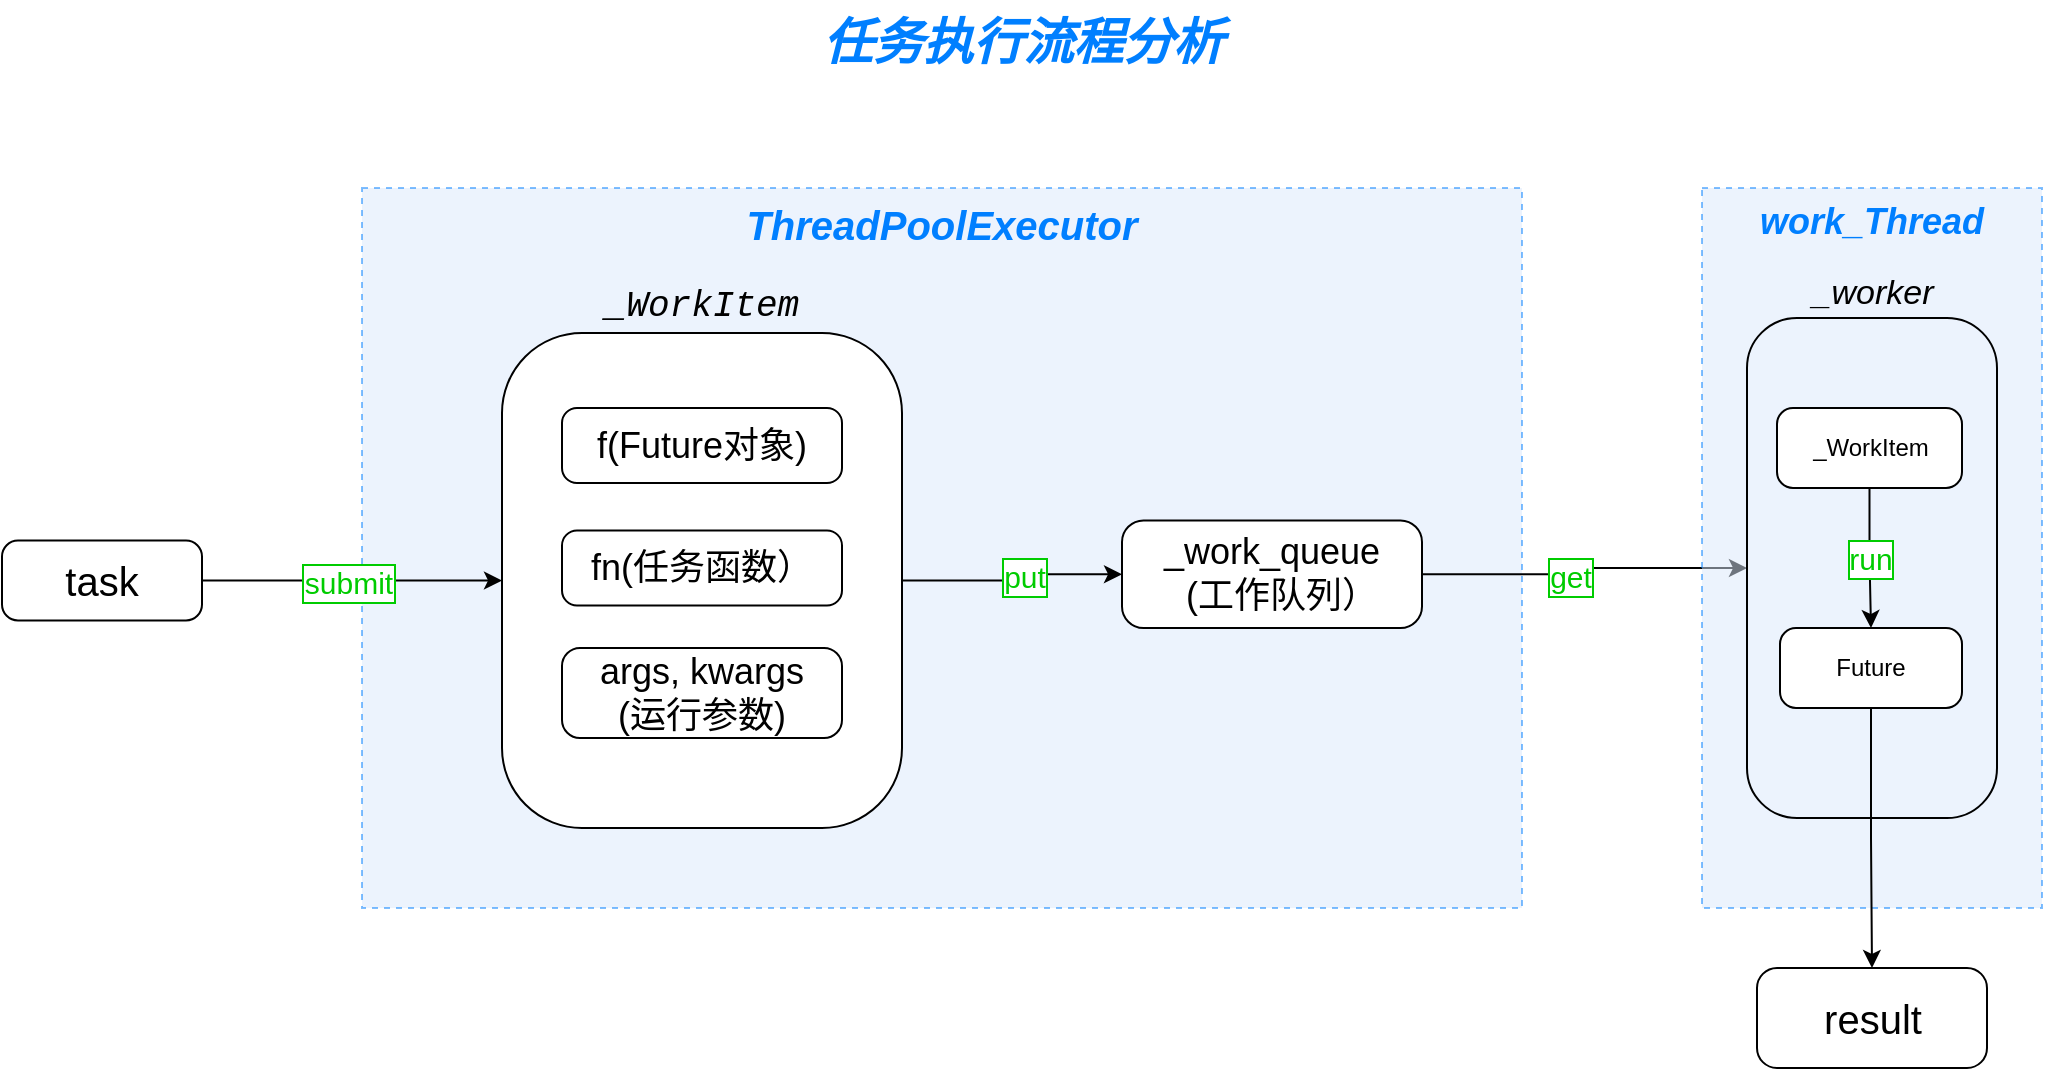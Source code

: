 <mxfile version="24.2.5" type="device">
  <diagram id="C5RBs43oDa-KdzZeNtuy" name="Page-1">
    <mxGraphModel dx="1432" dy="820" grid="1" gridSize="10" guides="1" tooltips="1" connect="1" arrows="1" fold="1" page="1" pageScale="1" pageWidth="1169" pageHeight="827" background="#ffffff" math="0" shadow="0">
      <root>
        <mxCell id="WIyWlLk6GJQsqaUBKTNV-0" />
        <mxCell id="WIyWlLk6GJQsqaUBKTNV-1" parent="WIyWlLk6GJQsqaUBKTNV-0" />
        <mxCell id="P5VJyGJe0uOx0hKL7iMc-13" value="&lt;font color=&quot;#007fff&quot; style=&quot;font-size: 20px;&quot;&gt;&lt;b&gt;&lt;i&gt;ThreadPoolExecutor&lt;/i&gt;&lt;/b&gt;&lt;/font&gt;" style="rounded=0;whiteSpace=wrap;html=1;dashed=1;fillColor=#dae8fc;strokeColor=#007FFF;opacity=50;verticalAlign=top;arcSize=20;" parent="WIyWlLk6GJQsqaUBKTNV-1" vertex="1">
          <mxGeometry x="240" y="194" width="580" height="360" as="geometry" />
        </mxCell>
        <mxCell id="P5VJyGJe0uOx0hKL7iMc-4" style="edgeStyle=orthogonalEdgeStyle;rounded=0;orthogonalLoop=1;jettySize=auto;html=1;exitX=1;exitY=0.5;exitDx=0;exitDy=0;entryX=0;entryY=0.5;entryDx=0;entryDy=0;arcSize=20;" parent="WIyWlLk6GJQsqaUBKTNV-1" source="P5VJyGJe0uOx0hKL7iMc-1" target="P5VJyGJe0uOx0hKL7iMc-3" edge="1">
          <mxGeometry relative="1" as="geometry" />
        </mxCell>
        <mxCell id="P5VJyGJe0uOx0hKL7iMc-5" value="&lt;font color=&quot;#00cc00&quot; style=&quot;font-size: 15px;&quot;&gt;submit&lt;/font&gt;" style="edgeLabel;html=1;align=center;verticalAlign=middle;resizable=0;points=[];arcSize=20;labelBorderColor=#00CC00;" parent="P5VJyGJe0uOx0hKL7iMc-4" vertex="1" connectable="0">
          <mxGeometry x="-0.024" relative="1" as="geometry">
            <mxPoint as="offset" />
          </mxGeometry>
        </mxCell>
        <mxCell id="P5VJyGJe0uOx0hKL7iMc-1" value="&lt;font style=&quot;font-size: 20px;&quot;&gt;task&lt;/font&gt;" style="rounded=1;whiteSpace=wrap;html=1;arcSize=20;" parent="WIyWlLk6GJQsqaUBKTNV-1" vertex="1">
          <mxGeometry x="60" y="370.25" width="100" height="40" as="geometry" />
        </mxCell>
        <mxCell id="P5VJyGJe0uOx0hKL7iMc-11" style="edgeStyle=orthogonalEdgeStyle;rounded=0;orthogonalLoop=1;jettySize=auto;html=1;entryX=0;entryY=0.5;entryDx=0;entryDy=0;arcSize=20;labelBackgroundColor=#CCCCCC;labelBorderColor=#00CC00;" parent="WIyWlLk6GJQsqaUBKTNV-1" source="P5VJyGJe0uOx0hKL7iMc-3" target="P5VJyGJe0uOx0hKL7iMc-10" edge="1">
          <mxGeometry relative="1" as="geometry" />
        </mxCell>
        <mxCell id="P5VJyGJe0uOx0hKL7iMc-12" value="&lt;font color=&quot;#00cc00&quot; style=&quot;font-size: 15px;&quot;&gt;put&lt;/font&gt;" style="edgeLabel;html=1;align=center;verticalAlign=middle;resizable=0;points=[];arcSize=20;textShadow=0;labelBorderColor=#00CC00;" parent="P5VJyGJe0uOx0hKL7iMc-11" vertex="1" connectable="0">
          <mxGeometry x="0.125" y="-1" relative="1" as="geometry">
            <mxPoint as="offset" />
          </mxGeometry>
        </mxCell>
        <mxCell id="P5VJyGJe0uOx0hKL7iMc-3" value="&lt;div style=&quot;font-family: Consolas, &amp;quot;Courier New&amp;quot;, monospace; font-size: 18px; line-height: 24px; white-space: pre;&quot;&gt;&lt;i&gt;_WorkItem&lt;/i&gt;&lt;/div&gt;" style="rounded=1;whiteSpace=wrap;html=1;labelBackgroundColor=none;labelPosition=center;verticalLabelPosition=top;align=center;verticalAlign=bottom;arcSize=20;" parent="WIyWlLk6GJQsqaUBKTNV-1" vertex="1">
          <mxGeometry x="310" y="266.5" width="200" height="247.5" as="geometry" />
        </mxCell>
        <mxCell id="P5VJyGJe0uOx0hKL7iMc-6" value="&lt;font style=&quot;font-size: 18px;&quot;&gt;fn(任务函数）&lt;/font&gt;" style="rounded=1;whiteSpace=wrap;html=1;arcSize=20;" parent="WIyWlLk6GJQsqaUBKTNV-1" vertex="1">
          <mxGeometry x="340" y="365.25" width="140" height="37.5" as="geometry" />
        </mxCell>
        <mxCell id="P5VJyGJe0uOx0hKL7iMc-8" value="&lt;font style=&quot;font-size: 18px;&quot;&gt;f(Future对象)&lt;/font&gt;" style="rounded=1;whiteSpace=wrap;html=1;arcSize=20;" parent="WIyWlLk6GJQsqaUBKTNV-1" vertex="1">
          <mxGeometry x="340" y="304" width="140" height="37.5" as="geometry" />
        </mxCell>
        <mxCell id="P5VJyGJe0uOx0hKL7iMc-9" value="&lt;font style=&quot;font-size: 18px;&quot;&gt;args, kwargs&lt;/font&gt;&lt;div&gt;&lt;font style=&quot;font-size: 18px;&quot;&gt;(运行参数)&lt;/font&gt;&lt;/div&gt;" style="rounded=1;whiteSpace=wrap;html=1;arcSize=20;" parent="WIyWlLk6GJQsqaUBKTNV-1" vertex="1">
          <mxGeometry x="340" y="424" width="140" height="45" as="geometry" />
        </mxCell>
        <mxCell id="P5VJyGJe0uOx0hKL7iMc-15" style="edgeStyle=orthogonalEdgeStyle;rounded=0;orthogonalLoop=1;jettySize=auto;html=1;exitX=1;exitY=0.5;exitDx=0;exitDy=0;arcSize=20;labelBorderColor=#00CC00;entryX=0;entryY=0.5;entryDx=0;entryDy=0;" parent="WIyWlLk6GJQsqaUBKTNV-1" source="P5VJyGJe0uOx0hKL7iMc-10" target="P5VJyGJe0uOx0hKL7iMc-17" edge="1">
          <mxGeometry relative="1" as="geometry" />
        </mxCell>
        <mxCell id="P5VJyGJe0uOx0hKL7iMc-16" value="&lt;font color=&quot;#00cc00&quot; style=&quot;font-size: 15px;&quot;&gt;get&lt;/font&gt;" style="edgeLabel;html=1;align=center;verticalAlign=middle;resizable=0;points=[];arcSize=20;labelBorderColor=#00CC00;" parent="P5VJyGJe0uOx0hKL7iMc-15" vertex="1" connectable="0">
          <mxGeometry x="-0.11" y="-1" relative="1" as="geometry">
            <mxPoint as="offset" />
          </mxGeometry>
        </mxCell>
        <mxCell id="P5VJyGJe0uOx0hKL7iMc-10" value="&lt;font style=&quot;font-size: 18px;&quot;&gt;_work_queue&lt;/font&gt;&lt;div&gt;&lt;font style=&quot;font-size: 18px;&quot;&gt;&amp;nbsp; (工作队列）&lt;/font&gt;&lt;/div&gt;" style="rounded=1;whiteSpace=wrap;html=1;arcSize=20;" parent="WIyWlLk6GJQsqaUBKTNV-1" vertex="1">
          <mxGeometry x="620" y="360.25" width="150" height="53.75" as="geometry" />
        </mxCell>
        <mxCell id="P5VJyGJe0uOx0hKL7iMc-14" value="&lt;font color=&quot;#007fff&quot; style=&quot;font-size: 18px;&quot;&gt;&lt;b&gt;&lt;i&gt;work_Thread&lt;/i&gt;&lt;/b&gt;&lt;/font&gt;" style="rounded=0;whiteSpace=wrap;html=1;dashed=1;fillColor=#dae8fc;strokeColor=#007FFF;opacity=50;verticalAlign=top;arcSize=20;" parent="WIyWlLk6GJQsqaUBKTNV-1" vertex="1">
          <mxGeometry x="910" y="194" width="170" height="360" as="geometry" />
        </mxCell>
        <mxCell id="P5VJyGJe0uOx0hKL7iMc-17" value="&lt;font style=&quot;font-size: 17px;&quot;&gt;&lt;i&gt;_worker&lt;/i&gt;&lt;/font&gt;" style="rounded=1;whiteSpace=wrap;html=1;gradientColor=none;fillColor=none;verticalAlign=bottom;arcSize=20;labelPosition=center;verticalLabelPosition=top;align=center;" parent="WIyWlLk6GJQsqaUBKTNV-1" vertex="1">
          <mxGeometry x="932.5" y="259" width="125" height="250" as="geometry" />
        </mxCell>
        <mxCell id="P5VJyGJe0uOx0hKL7iMc-23" style="edgeStyle=orthogonalEdgeStyle;rounded=0;orthogonalLoop=1;jettySize=auto;html=1;entryX=0.5;entryY=0;entryDx=0;entryDy=0;arcSize=20;" parent="WIyWlLk6GJQsqaUBKTNV-1" source="P5VJyGJe0uOx0hKL7iMc-18" target="P5VJyGJe0uOx0hKL7iMc-21" edge="1">
          <mxGeometry relative="1" as="geometry" />
        </mxCell>
        <mxCell id="P5VJyGJe0uOx0hKL7iMc-24" value="run" style="edgeLabel;html=1;align=center;verticalAlign=middle;resizable=0;points=[];arcSize=20;labelBorderColor=#00CC00;fontColor=#00CC00;fontSize=15;" parent="P5VJyGJe0uOx0hKL7iMc-23" vertex="1" connectable="0">
          <mxGeometry x="-0.014" relative="1" as="geometry">
            <mxPoint as="offset" />
          </mxGeometry>
        </mxCell>
        <mxCell id="P5VJyGJe0uOx0hKL7iMc-18" value="_WorkItem" style="rounded=1;whiteSpace=wrap;html=1;arcSize=20;" parent="WIyWlLk6GJQsqaUBKTNV-1" vertex="1">
          <mxGeometry x="947.5" y="304" width="92.5" height="40" as="geometry" />
        </mxCell>
        <mxCell id="P5VJyGJe0uOx0hKL7iMc-27" style="edgeStyle=orthogonalEdgeStyle;rounded=0;orthogonalLoop=1;jettySize=auto;html=1;entryX=0.5;entryY=0;entryDx=0;entryDy=0;arcSize=20;" parent="WIyWlLk6GJQsqaUBKTNV-1" source="P5VJyGJe0uOx0hKL7iMc-21" target="P5VJyGJe0uOx0hKL7iMc-26" edge="1">
          <mxGeometry relative="1" as="geometry" />
        </mxCell>
        <mxCell id="P5VJyGJe0uOx0hKL7iMc-21" value="Future" style="rounded=1;whiteSpace=wrap;html=1;arcSize=20;" parent="WIyWlLk6GJQsqaUBKTNV-1" vertex="1">
          <mxGeometry x="949" y="414" width="91" height="40" as="geometry" />
        </mxCell>
        <mxCell id="P5VJyGJe0uOx0hKL7iMc-26" value="&lt;font style=&quot;font-size: 20px;&quot;&gt;result&lt;/font&gt;" style="rounded=1;whiteSpace=wrap;html=1;arcSize=20;" parent="WIyWlLk6GJQsqaUBKTNV-1" vertex="1">
          <mxGeometry x="937.5" y="584" width="115" height="50" as="geometry" />
        </mxCell>
        <mxCell id="P5VJyGJe0uOx0hKL7iMc-31" value="&lt;font size=&quot;1&quot; color=&quot;#007fff&quot; style=&quot;&quot;&gt;&lt;b style=&quot;&quot;&gt;&lt;i style=&quot;font-size: 25px;&quot;&gt;任务执行流程分析&lt;/i&gt;&lt;/b&gt;&lt;/font&gt;" style="text;html=1;align=center;verticalAlign=middle;resizable=0;points=[];autosize=1;strokeColor=none;fillColor=none;" parent="WIyWlLk6GJQsqaUBKTNV-1" vertex="1">
          <mxGeometry x="460" y="100" width="220" height="40" as="geometry" />
        </mxCell>
      </root>
    </mxGraphModel>
  </diagram>
</mxfile>
